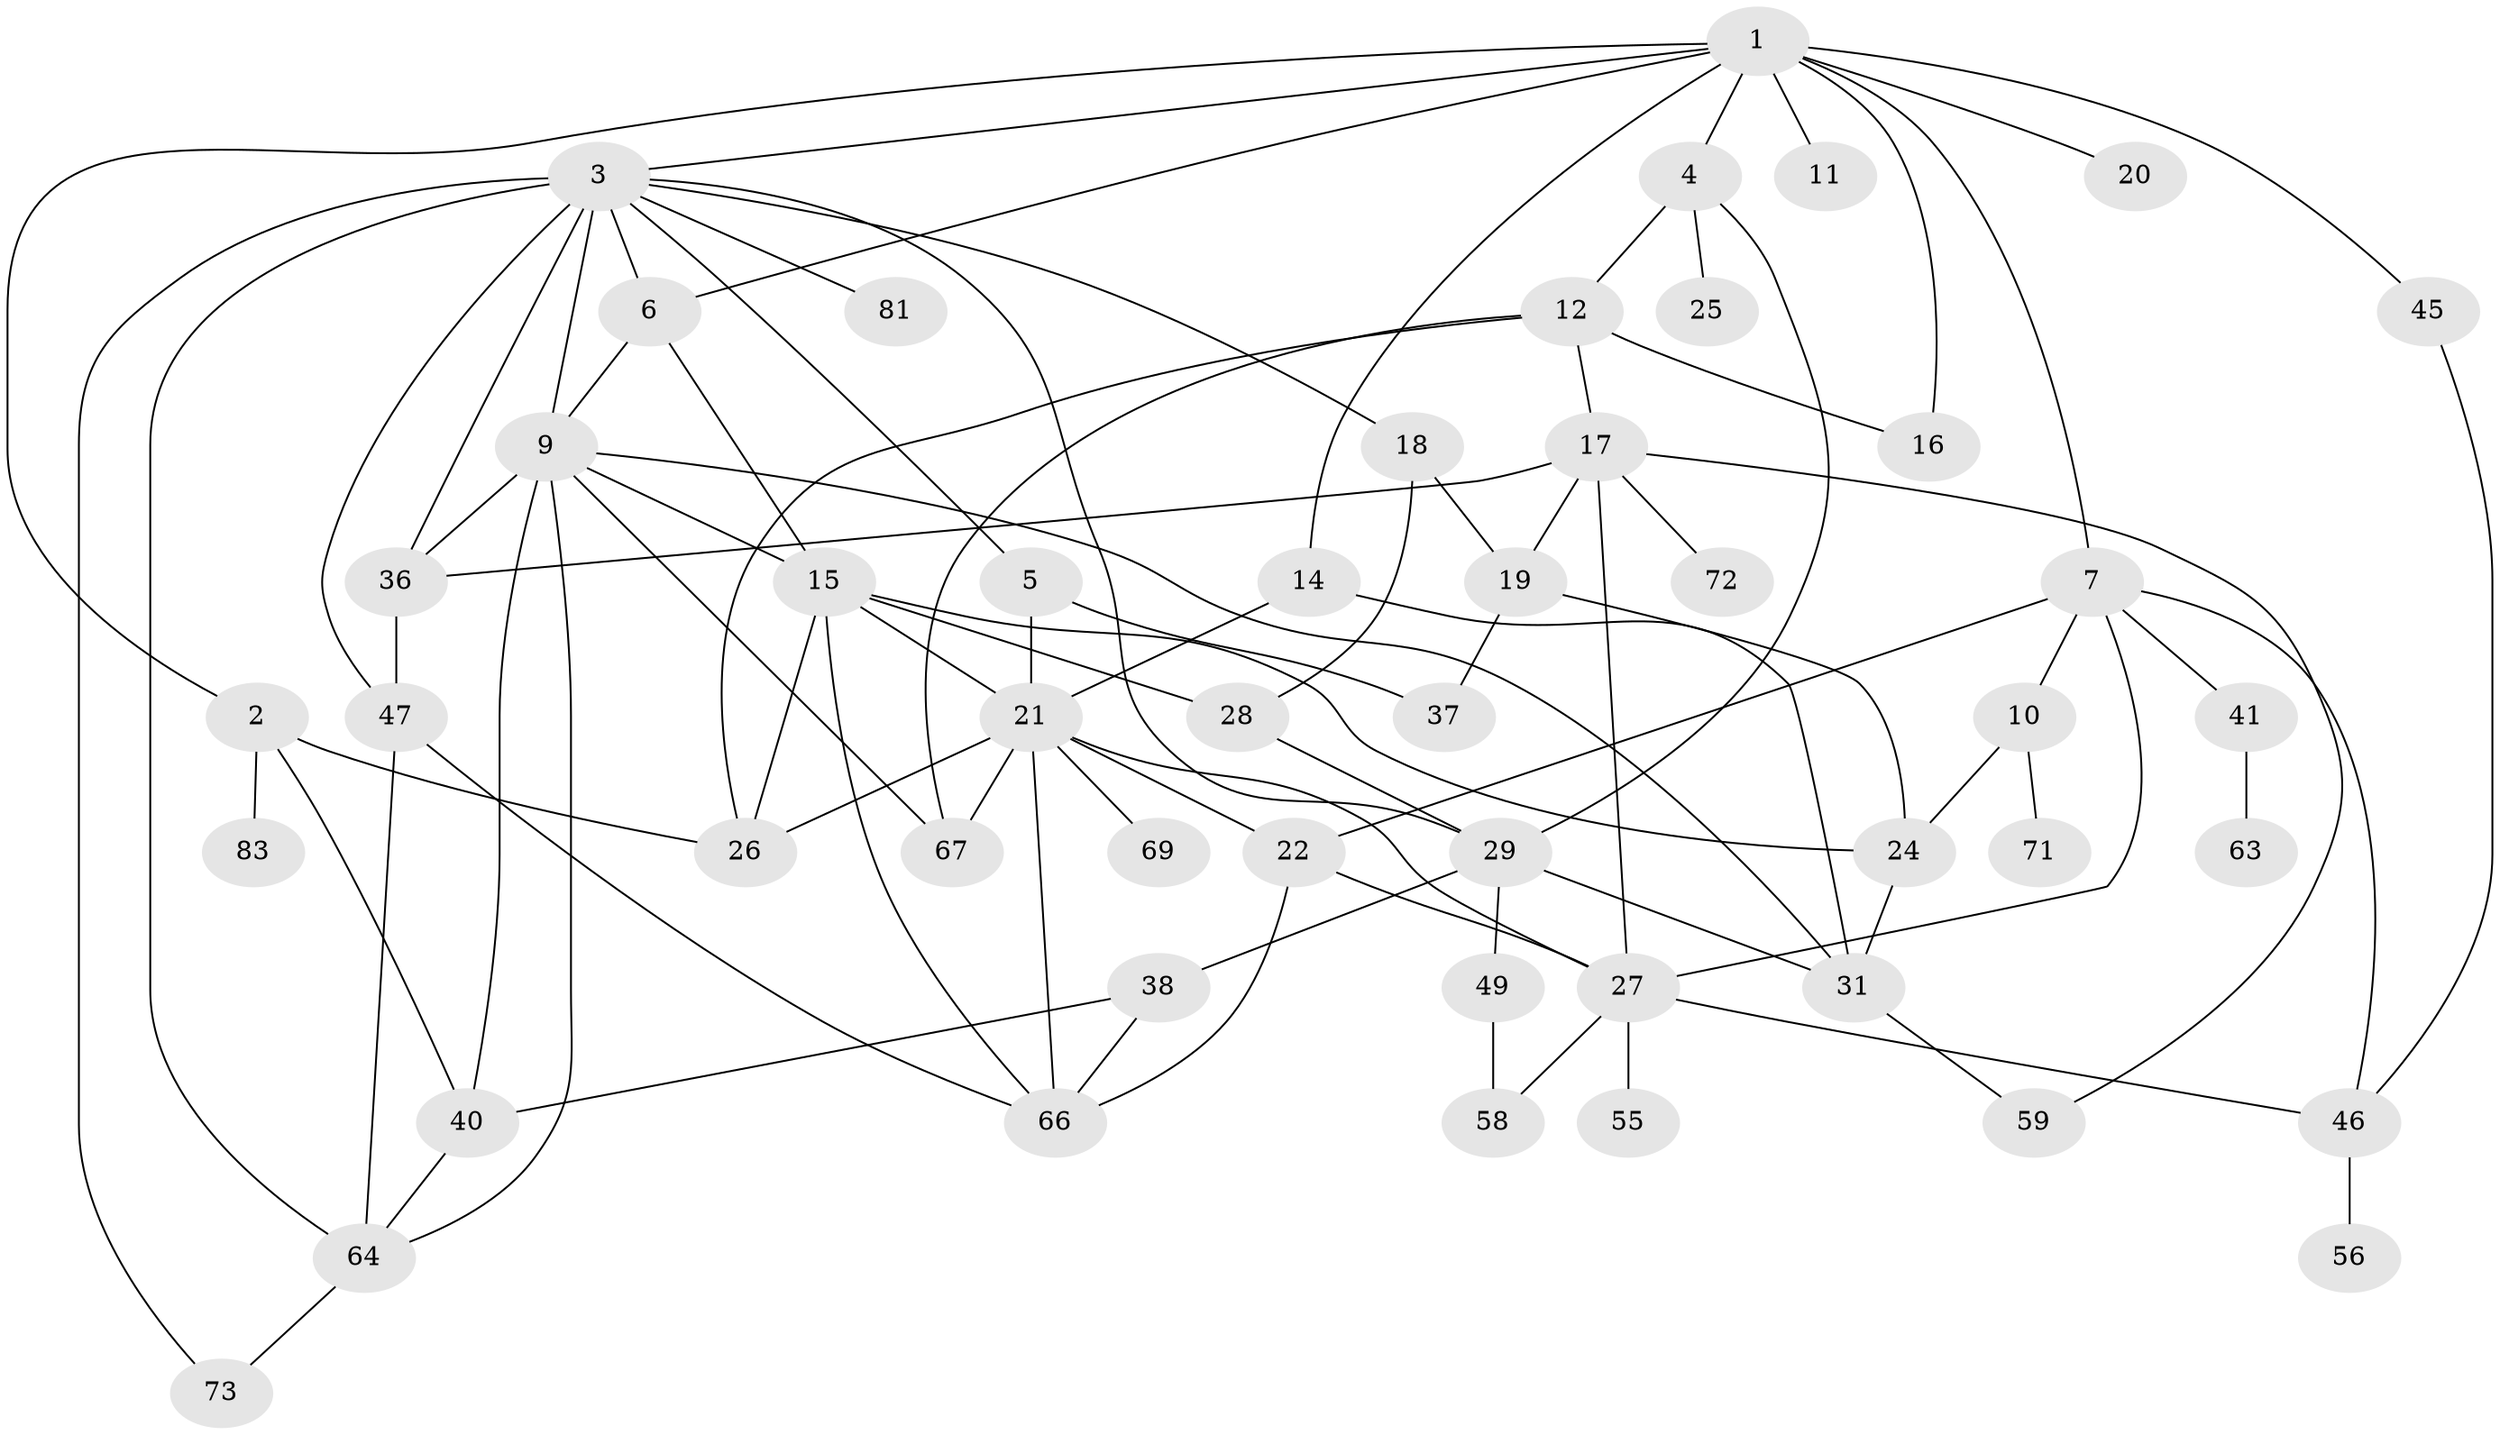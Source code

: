 // original degree distribution, {10: 0.01, 4: 0.18, 12: 0.01, 3: 0.21, 2: 0.28, 6: 0.04, 5: 0.07, 1: 0.2}
// Generated by graph-tools (version 1.1) at 2025/13/03/09/25 04:13:37]
// undirected, 50 vertices, 91 edges
graph export_dot {
graph [start="1"]
  node [color=gray90,style=filled];
  1 [super="+8"];
  2;
  3;
  4;
  5;
  6 [super="+84"];
  7;
  9 [super="+13+35"];
  10 [super="+34"];
  11;
  12;
  14 [super="+65"];
  15 [super="+44"];
  16 [super="+89"];
  17 [super="+50+92"];
  18;
  19 [super="+53"];
  20;
  21 [super="+93+54+43"];
  22 [super="+62+23"];
  24 [super="+57+39"];
  25;
  26 [super="+87+77"];
  27 [super="+30"];
  28;
  29 [super="+32+94+91"];
  31 [super="+33"];
  36 [super="+90"];
  37 [super="+42"];
  38 [super="+79+99"];
  40 [super="+96"];
  41;
  45 [super="+61"];
  46;
  47 [super="+52+48"];
  49;
  55;
  56;
  58;
  59;
  63;
  64 [super="+85+100+74"];
  66;
  67;
  69;
  71 [super="+82"];
  72;
  73;
  81;
  83;
  1 -- 2;
  1 -- 3;
  1 -- 4;
  1 -- 6;
  1 -- 7;
  1 -- 11;
  1 -- 14;
  1 -- 16;
  1 -- 20;
  1 -- 45;
  2 -- 26;
  2 -- 83;
  2 -- 40;
  3 -- 5;
  3 -- 9;
  3 -- 18;
  3 -- 47 [weight=2];
  3 -- 73;
  3 -- 81;
  3 -- 29;
  3 -- 36;
  3 -- 6;
  3 -- 64;
  4 -- 12;
  4 -- 25;
  4 -- 29;
  5 -- 37;
  5 -- 21;
  6 -- 9;
  6 -- 15;
  7 -- 10;
  7 -- 41;
  7 -- 46;
  7 -- 22;
  7 -- 27;
  9 -- 15;
  9 -- 64;
  9 -- 67;
  9 -- 36 [weight=2];
  9 -- 40;
  9 -- 31;
  10 -- 71;
  10 -- 24 [weight=2];
  12 -- 17;
  12 -- 67;
  12 -- 26;
  12 -- 16;
  14 -- 21;
  14 -- 31;
  15 -- 66;
  15 -- 26;
  15 -- 28 [weight=2];
  15 -- 24;
  15 -- 21;
  17 -- 27;
  17 -- 59;
  17 -- 72;
  17 -- 19;
  17 -- 36;
  18 -- 19;
  18 -- 28;
  19 -- 24;
  19 -- 37;
  21 -- 22;
  21 -- 26;
  21 -- 66;
  21 -- 67;
  21 -- 27;
  21 -- 69;
  22 -- 27;
  22 -- 66;
  24 -- 31 [weight=2];
  27 -- 55;
  27 -- 58;
  27 -- 46;
  28 -- 29;
  29 -- 38;
  29 -- 49;
  29 -- 31;
  31 -- 59;
  36 -- 47;
  38 -- 40;
  38 -- 66;
  40 -- 64;
  41 -- 63;
  45 -- 46;
  46 -- 56;
  47 -- 66;
  47 -- 64;
  49 -- 58;
  64 -- 73;
}
